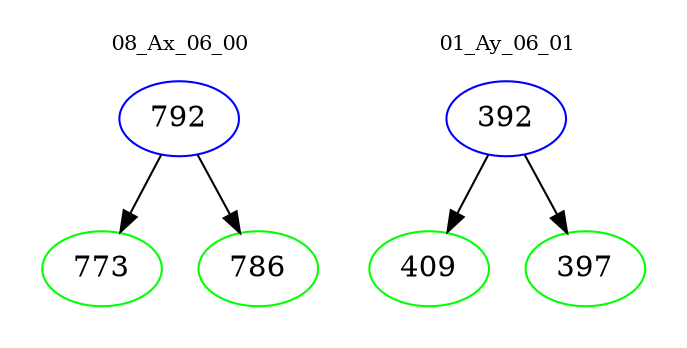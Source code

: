 digraph{
subgraph cluster_0 {
color = white
label = "08_Ax_06_00";
fontsize=10;
T0_792 [label="792", color="blue"]
T0_792 -> T0_773 [color="black"]
T0_773 [label="773", color="green"]
T0_792 -> T0_786 [color="black"]
T0_786 [label="786", color="green"]
}
subgraph cluster_1 {
color = white
label = "01_Ay_06_01";
fontsize=10;
T1_392 [label="392", color="blue"]
T1_392 -> T1_409 [color="black"]
T1_409 [label="409", color="green"]
T1_392 -> T1_397 [color="black"]
T1_397 [label="397", color="green"]
}
}
